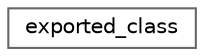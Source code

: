 digraph "Graphical Class Hierarchy"
{
 // LATEX_PDF_SIZE
  bgcolor="transparent";
  edge [fontname=Helvetica,fontsize=10,labelfontname=Helvetica,labelfontsize=10];
  node [fontname=Helvetica,fontsize=10,shape=box,height=0.2,width=0.4];
  rankdir="LR";
  Node0 [id="Node000000",label="exported_class",height=0.2,width=0.4,color="grey40", fillcolor="white", style="filled",URL="$classexported__class.html",tooltip="Reports the name of the library."];
}
